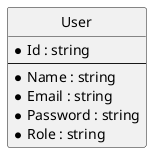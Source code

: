 @startuml RavenDB
' configuration
hide circle
skinparam linetype ortho
'

entity User  {
    * Id : string
    --
    * Name : string
    * Email : string
    * Password : string
    * Role : string
}

@enduml